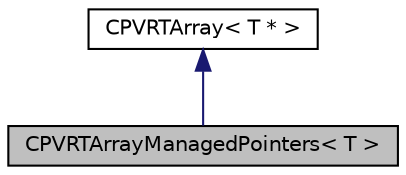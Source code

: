 digraph "CPVRTArrayManagedPointers&lt; T &gt;"
{
  edge [fontname="Helvetica",fontsize="10",labelfontname="Helvetica",labelfontsize="10"];
  node [fontname="Helvetica",fontsize="10",shape=record];
  Node1 [label="CPVRTArrayManagedPointers\< T \>",height=0.2,width=0.4,color="black", fillcolor="grey75", style="filled", fontcolor="black"];
  Node2 -> Node1 [dir="back",color="midnightblue",fontsize="10",style="solid",fontname="Helvetica"];
  Node2 [label="CPVRTArray\< T * \>",height=0.2,width=0.4,color="black", fillcolor="white", style="filled",URL="$class_c_p_v_r_t_array.html"];
}
